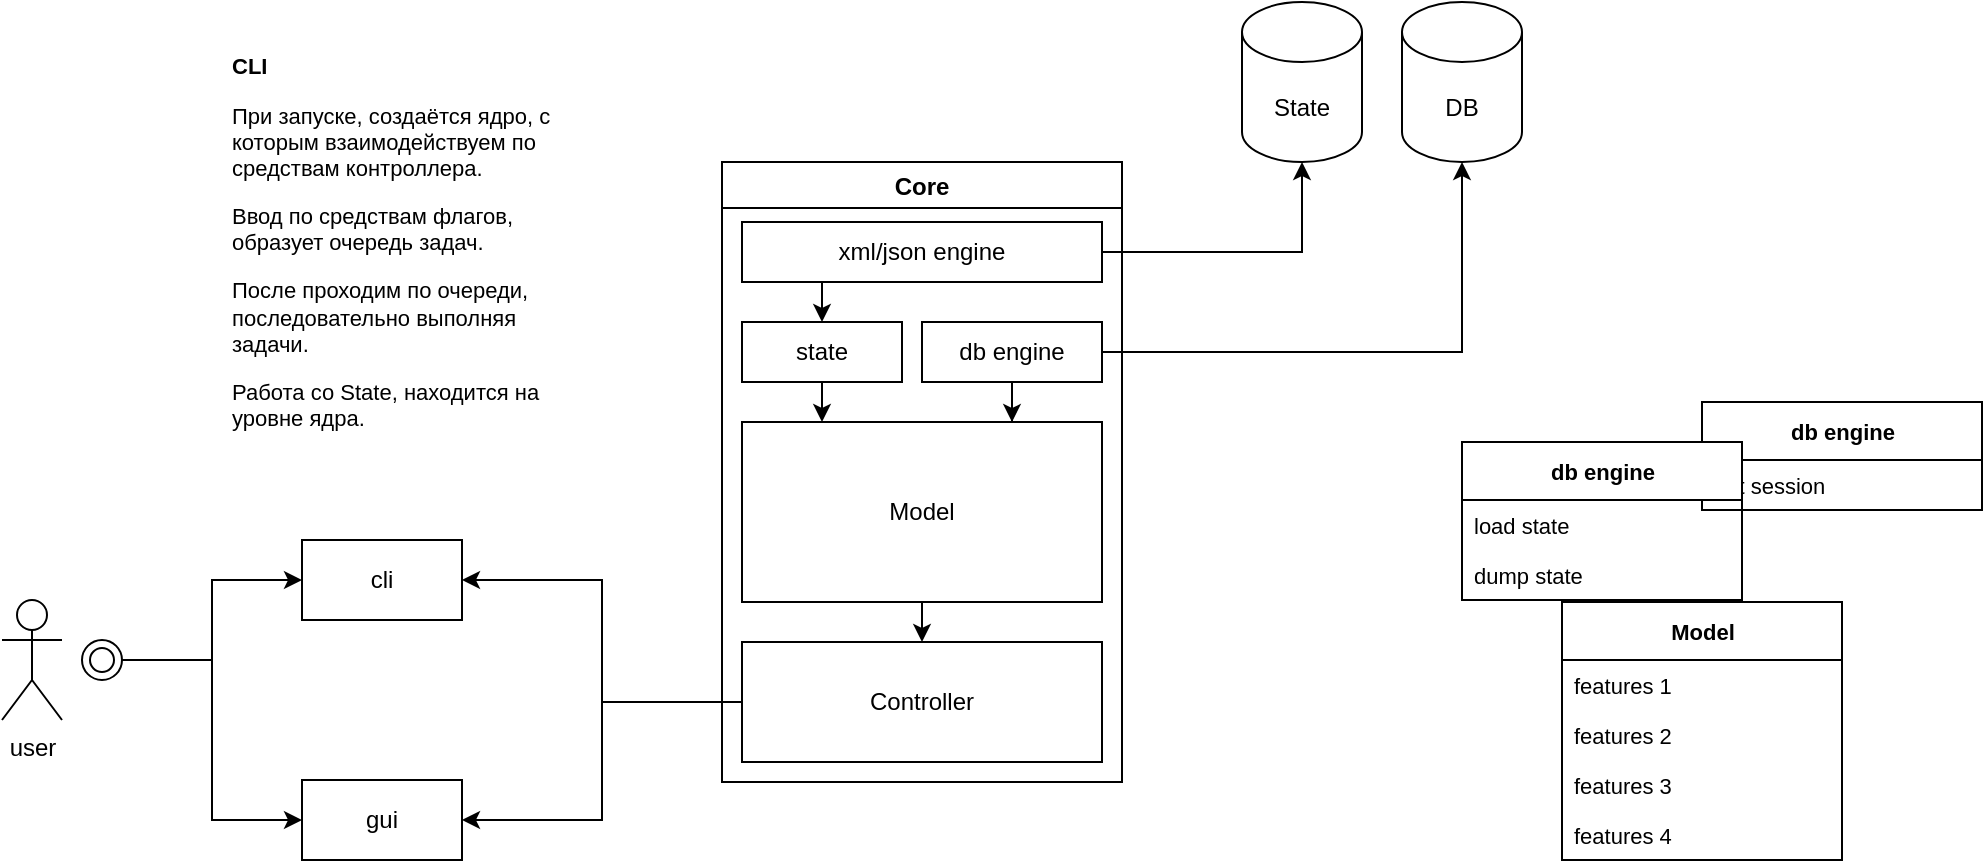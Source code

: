 <mxfile>
    <diagram id="2jBqbDfgATmIIH-r2Uvh" name="Page-1">
        <mxGraphModel dx="1257" dy="604" grid="1" gridSize="10" guides="1" tooltips="1" connect="1" arrows="1" fold="1" page="1" pageScale="1" pageWidth="827" pageHeight="1169" math="0" shadow="0">
            <root>
                <mxCell id="0"/>
                <mxCell id="1" parent="0"/>
                <mxCell id="RlHqHq6rw03dmAbbTdx9-1" value="Core" style="swimlane;rounded=0;" parent="1" vertex="1">
                    <mxGeometry x="350" y="90" width="200" height="310" as="geometry"/>
                </mxCell>
                <mxCell id="RlHqHq6rw03dmAbbTdx9-68" style="edgeStyle=orthogonalEdgeStyle;rounded=0;orthogonalLoop=1;jettySize=auto;html=1;entryX=0.75;entryY=0;entryDx=0;entryDy=0;fontSize=11;endArrow=classic;endFill=1;startSize=5;endSize=6;" parent="RlHqHq6rw03dmAbbTdx9-1" source="RlHqHq6rw03dmAbbTdx9-3" target="RlHqHq6rw03dmAbbTdx9-24" edge="1">
                    <mxGeometry relative="1" as="geometry"/>
                </mxCell>
                <mxCell id="RlHqHq6rw03dmAbbTdx9-3" value="db&amp;nbsp;engine" style="rounded=0;whiteSpace=wrap;html=1;" parent="RlHqHq6rw03dmAbbTdx9-1" vertex="1">
                    <mxGeometry x="100" y="80" width="90" height="30" as="geometry"/>
                </mxCell>
                <mxCell id="RlHqHq6rw03dmAbbTdx9-14" value="Controller" style="rounded=0;whiteSpace=wrap;html=1;" parent="RlHqHq6rw03dmAbbTdx9-1" vertex="1">
                    <mxGeometry x="10" y="240" width="180" height="60" as="geometry"/>
                </mxCell>
                <mxCell id="RlHqHq6rw03dmAbbTdx9-66" style="edgeStyle=orthogonalEdgeStyle;rounded=0;orthogonalLoop=1;jettySize=auto;html=1;entryX=0.5;entryY=0;entryDx=0;entryDy=0;fontSize=11;endArrow=classic;endFill=1;startSize=5;endSize=6;" parent="RlHqHq6rw03dmAbbTdx9-1" source="RlHqHq6rw03dmAbbTdx9-26" target="RlHqHq6rw03dmAbbTdx9-63" edge="1">
                    <mxGeometry relative="1" as="geometry">
                        <Array as="points">
                            <mxPoint x="50" y="70"/>
                            <mxPoint x="50" y="70"/>
                        </Array>
                    </mxGeometry>
                </mxCell>
                <mxCell id="RlHqHq6rw03dmAbbTdx9-26" value="xml/json engine" style="rounded=0;whiteSpace=wrap;html=1;" parent="RlHqHq6rw03dmAbbTdx9-1" vertex="1">
                    <mxGeometry x="10" y="30" width="180" height="30" as="geometry"/>
                </mxCell>
                <mxCell id="RlHqHq6rw03dmAbbTdx9-37" style="edgeStyle=orthogonalEdgeStyle;rounded=0;orthogonalLoop=1;jettySize=auto;html=1;entryX=0.5;entryY=0;entryDx=0;entryDy=0;fontSize=12;endArrow=classic;endFill=1;startSize=5;endSize=6;exitX=0.5;exitY=1;exitDx=0;exitDy=0;" parent="RlHqHq6rw03dmAbbTdx9-1" source="RlHqHq6rw03dmAbbTdx9-24" target="RlHqHq6rw03dmAbbTdx9-14" edge="1">
                    <mxGeometry relative="1" as="geometry"/>
                </mxCell>
                <mxCell id="RlHqHq6rw03dmAbbTdx9-24" value="Model" style="rounded=0;whiteSpace=wrap;html=1;fontSize=12;" parent="RlHqHq6rw03dmAbbTdx9-1" vertex="1">
                    <mxGeometry x="10" y="130" width="180" height="90" as="geometry"/>
                </mxCell>
                <mxCell id="RlHqHq6rw03dmAbbTdx9-67" value="" style="edgeStyle=orthogonalEdgeStyle;rounded=0;orthogonalLoop=1;jettySize=auto;html=1;fontSize=11;endArrow=classic;endFill=1;startSize=5;endSize=6;" parent="RlHqHq6rw03dmAbbTdx9-1" source="RlHqHq6rw03dmAbbTdx9-63" edge="1">
                    <mxGeometry relative="1" as="geometry">
                        <mxPoint x="50" y="130" as="targetPoint"/>
                    </mxGeometry>
                </mxCell>
                <mxCell id="RlHqHq6rw03dmAbbTdx9-63" value="state" style="rounded=0;whiteSpace=wrap;html=1;" parent="RlHqHq6rw03dmAbbTdx9-1" vertex="1">
                    <mxGeometry x="10" y="80" width="80" height="30" as="geometry"/>
                </mxCell>
                <mxCell id="RlHqHq6rw03dmAbbTdx9-2" value="DB" style="shape=cylinder3;whiteSpace=wrap;html=1;boundedLbl=1;backgroundOutline=1;size=15;rounded=0;" parent="1" vertex="1">
                    <mxGeometry x="690" y="10" width="60" height="80" as="geometry"/>
                </mxCell>
                <mxCell id="RlHqHq6rw03dmAbbTdx9-4" value="user&lt;br&gt;" style="shape=umlActor;verticalLabelPosition=bottom;verticalAlign=top;html=1;outlineConnect=0;rounded=0;" parent="1" vertex="1">
                    <mxGeometry x="-10" y="309" width="30" height="60" as="geometry"/>
                </mxCell>
                <mxCell id="RlHqHq6rw03dmAbbTdx9-8" style="edgeStyle=orthogonalEdgeStyle;rounded=0;orthogonalLoop=1;jettySize=auto;html=1;exitX=1;exitY=0.5;exitDx=0;exitDy=0;entryX=0;entryY=0.5;entryDx=0;entryDy=0;" parent="1" source="RlHqHq6rw03dmAbbTdx9-6" target="RlHqHq6rw03dmAbbTdx9-7" edge="1">
                    <mxGeometry relative="1" as="geometry"/>
                </mxCell>
                <mxCell id="RlHqHq6rw03dmAbbTdx9-10" style="edgeStyle=orthogonalEdgeStyle;rounded=0;orthogonalLoop=1;jettySize=auto;html=1;exitX=1;exitY=0.5;exitDx=0;exitDy=0;entryX=0;entryY=0.5;entryDx=0;entryDy=0;" parent="1" source="RlHqHq6rw03dmAbbTdx9-6" target="RlHqHq6rw03dmAbbTdx9-9" edge="1">
                    <mxGeometry relative="1" as="geometry"/>
                </mxCell>
                <mxCell id="RlHqHq6rw03dmAbbTdx9-6" value="" style="ellipse;html=1;shape=endState;rounded=0;" parent="1" vertex="1">
                    <mxGeometry x="30" y="329" width="20" height="20" as="geometry"/>
                </mxCell>
                <mxCell id="RlHqHq6rw03dmAbbTdx9-7" value="cli" style="rounded=0;whiteSpace=wrap;html=1;" parent="1" vertex="1">
                    <mxGeometry x="140" y="279" width="80" height="40" as="geometry"/>
                </mxCell>
                <mxCell id="RlHqHq6rw03dmAbbTdx9-9" value="gui" style="rounded=0;whiteSpace=wrap;html=1;" parent="1" vertex="1">
                    <mxGeometry x="140" y="399" width="80" height="40" as="geometry"/>
                </mxCell>
                <mxCell id="RlHqHq6rw03dmAbbTdx9-27" value="State" style="shape=cylinder3;whiteSpace=wrap;html=1;boundedLbl=1;backgroundOutline=1;size=15;rounded=0;" parent="1" vertex="1">
                    <mxGeometry x="610" y="10" width="60" height="80" as="geometry"/>
                </mxCell>
                <mxCell id="RlHqHq6rw03dmAbbTdx9-28" style="edgeStyle=orthogonalEdgeStyle;rounded=0;orthogonalLoop=1;jettySize=auto;html=1;entryX=0.5;entryY=1;entryDx=0;entryDy=0;entryPerimeter=0;fontSize=12;endArrow=classic;endFill=1;startSize=5;endSize=6;" parent="1" source="RlHqHq6rw03dmAbbTdx9-26" target="RlHqHq6rw03dmAbbTdx9-27" edge="1">
                    <mxGeometry relative="1" as="geometry"/>
                </mxCell>
                <mxCell id="RlHqHq6rw03dmAbbTdx9-33" style="edgeStyle=orthogonalEdgeStyle;rounded=0;orthogonalLoop=1;jettySize=auto;html=1;entryX=1;entryY=0.5;entryDx=0;entryDy=0;fontSize=12;endArrow=classic;endFill=1;startSize=5;endSize=6;" parent="1" source="RlHqHq6rw03dmAbbTdx9-14" target="RlHqHq6rw03dmAbbTdx9-7" edge="1">
                    <mxGeometry relative="1" as="geometry">
                        <mxPoint x="200" y="180" as="targetPoint"/>
                    </mxGeometry>
                </mxCell>
                <mxCell id="RlHqHq6rw03dmAbbTdx9-34" style="edgeStyle=orthogonalEdgeStyle;rounded=0;orthogonalLoop=1;jettySize=auto;html=1;entryX=1;entryY=0.5;entryDx=0;entryDy=0;fontSize=12;endArrow=classic;endFill=1;startSize=5;endSize=6;" parent="1" source="RlHqHq6rw03dmAbbTdx9-14" target="RlHqHq6rw03dmAbbTdx9-9" edge="1">
                    <mxGeometry relative="1" as="geometry">
                        <mxPoint x="200" y="300" as="targetPoint"/>
                    </mxGeometry>
                </mxCell>
                <mxCell id="RlHqHq6rw03dmAbbTdx9-47" value="&lt;h1 style=&quot;font-size: 11px;&quot;&gt;CLI&lt;/h1&gt;&lt;p style=&quot;font-size: 11px;&quot;&gt;&lt;span style=&quot;background-color: initial;&quot;&gt;При запуске, создаётся ядро, с которым взаимодействуем по средствам контроллера.&amp;nbsp;&lt;/span&gt;&lt;br&gt;&lt;/p&gt;&lt;p style=&quot;font-size: 11px;&quot;&gt;Ввод по средствам флагов, образует очередь задач.&lt;/p&gt;&lt;p style=&quot;font-size: 11px;&quot;&gt;После проходим по очереди, последовательно выполняя задачи.&lt;/p&gt;&lt;p style=&quot;font-size: 11px;&quot;&gt;Работа со State, находится на уровне ядра.&lt;/p&gt;" style="text;html=1;strokeColor=none;fillColor=none;spacing=5;spacingTop=-20;whiteSpace=wrap;overflow=hidden;rounded=0;fontSize=11;" parent="1" vertex="1">
                    <mxGeometry x="100" y="39" width="190" height="190" as="geometry"/>
                </mxCell>
                <mxCell id="RlHqHq6rw03dmAbbTdx9-57" value="db engine" style="swimlane;fontStyle=1;align=center;verticalAlign=middle;childLayout=stackLayout;horizontal=1;startSize=29;horizontalStack=0;resizeParent=1;resizeParentMax=0;resizeLast=0;collapsible=0;marginBottom=0;html=1;rounded=0;fontSize=11;" parent="1" vertex="1">
                    <mxGeometry x="840" y="210" width="140" height="54" as="geometry"/>
                </mxCell>
                <mxCell id="RlHqHq6rw03dmAbbTdx9-58" value="get session" style="text;html=1;strokeColor=none;fillColor=none;align=left;verticalAlign=middle;spacingLeft=4;spacingRight=4;overflow=hidden;rotatable=0;points=[[0,0.5],[1,0.5]];portConstraint=eastwest;rounded=0;fontSize=11;" parent="RlHqHq6rw03dmAbbTdx9-57" vertex="1">
                    <mxGeometry y="29" width="140" height="25" as="geometry"/>
                </mxCell>
                <mxCell id="RlHqHq6rw03dmAbbTdx9-60" value="db engine" style="swimlane;fontStyle=1;align=center;verticalAlign=middle;childLayout=stackLayout;horizontal=1;startSize=29;horizontalStack=0;resizeParent=1;resizeParentMax=0;resizeLast=0;collapsible=0;marginBottom=0;html=1;rounded=0;fontSize=11;" parent="1" vertex="1">
                    <mxGeometry x="720" y="230" width="140" height="79" as="geometry"/>
                </mxCell>
                <mxCell id="RlHqHq6rw03dmAbbTdx9-61" value="load state" style="text;html=1;strokeColor=none;fillColor=none;align=left;verticalAlign=middle;spacingLeft=4;spacingRight=4;overflow=hidden;rotatable=0;points=[[0,0.5],[1,0.5]];portConstraint=eastwest;rounded=0;fontSize=11;" parent="RlHqHq6rw03dmAbbTdx9-60" vertex="1">
                    <mxGeometry y="29" width="140" height="25" as="geometry"/>
                </mxCell>
                <mxCell id="RlHqHq6rw03dmAbbTdx9-62" value="dump state" style="text;html=1;strokeColor=none;fillColor=none;align=left;verticalAlign=middle;spacingLeft=4;spacingRight=4;overflow=hidden;rotatable=0;points=[[0,0.5],[1,0.5]];portConstraint=eastwest;rounded=0;fontSize=11;" parent="RlHqHq6rw03dmAbbTdx9-60" vertex="1">
                    <mxGeometry y="54" width="140" height="25" as="geometry"/>
                </mxCell>
                <mxCell id="RlHqHq6rw03dmAbbTdx9-65" style="edgeStyle=orthogonalEdgeStyle;rounded=0;orthogonalLoop=1;jettySize=auto;html=1;entryX=0.5;entryY=1;entryDx=0;entryDy=0;entryPerimeter=0;fontSize=11;endArrow=classic;endFill=1;startSize=5;endSize=6;" parent="1" source="RlHqHq6rw03dmAbbTdx9-3" target="RlHqHq6rw03dmAbbTdx9-2" edge="1">
                    <mxGeometry relative="1" as="geometry"/>
                </mxCell>
                <mxCell id="RlHqHq6rw03dmAbbTdx9-69" value="Model" style="swimlane;fontStyle=1;align=center;verticalAlign=middle;childLayout=stackLayout;horizontal=1;startSize=29;horizontalStack=0;resizeParent=1;resizeParentMax=0;resizeLast=0;collapsible=0;marginBottom=0;html=1;rounded=0;fontSize=11;" parent="1" vertex="1">
                    <mxGeometry x="770" y="310" width="140" height="129" as="geometry"/>
                </mxCell>
                <mxCell id="RlHqHq6rw03dmAbbTdx9-71" value="features 1" style="text;html=1;strokeColor=none;fillColor=none;align=left;verticalAlign=middle;spacingLeft=4;spacingRight=4;overflow=hidden;rotatable=0;points=[[0,0.5],[1,0.5]];portConstraint=eastwest;rounded=0;fontSize=11;" parent="RlHqHq6rw03dmAbbTdx9-69" vertex="1">
                    <mxGeometry y="29" width="140" height="25" as="geometry"/>
                </mxCell>
                <mxCell id="RlHqHq6rw03dmAbbTdx9-72" value="features 2" style="text;html=1;strokeColor=none;fillColor=none;align=left;verticalAlign=middle;spacingLeft=4;spacingRight=4;overflow=hidden;rotatable=0;points=[[0,0.5],[1,0.5]];portConstraint=eastwest;rounded=0;fontSize=11;" parent="RlHqHq6rw03dmAbbTdx9-69" vertex="1">
                    <mxGeometry y="54" width="140" height="25" as="geometry"/>
                </mxCell>
                <mxCell id="RlHqHq6rw03dmAbbTdx9-76" value="features 3" style="text;html=1;strokeColor=none;fillColor=none;align=left;verticalAlign=middle;spacingLeft=4;spacingRight=4;overflow=hidden;rotatable=0;points=[[0,0.5],[1,0.5]];portConstraint=eastwest;rounded=0;fontSize=11;" parent="RlHqHq6rw03dmAbbTdx9-69" vertex="1">
                    <mxGeometry y="79" width="140" height="25" as="geometry"/>
                </mxCell>
                <mxCell id="RlHqHq6rw03dmAbbTdx9-77" value="features 4" style="text;html=1;strokeColor=none;fillColor=none;align=left;verticalAlign=middle;spacingLeft=4;spacingRight=4;overflow=hidden;rotatable=0;points=[[0,0.5],[1,0.5]];portConstraint=eastwest;rounded=0;fontSize=11;" parent="RlHqHq6rw03dmAbbTdx9-69" vertex="1">
                    <mxGeometry y="104" width="140" height="25" as="geometry"/>
                </mxCell>
            </root>
        </mxGraphModel>
    </diagram>
</mxfile>
